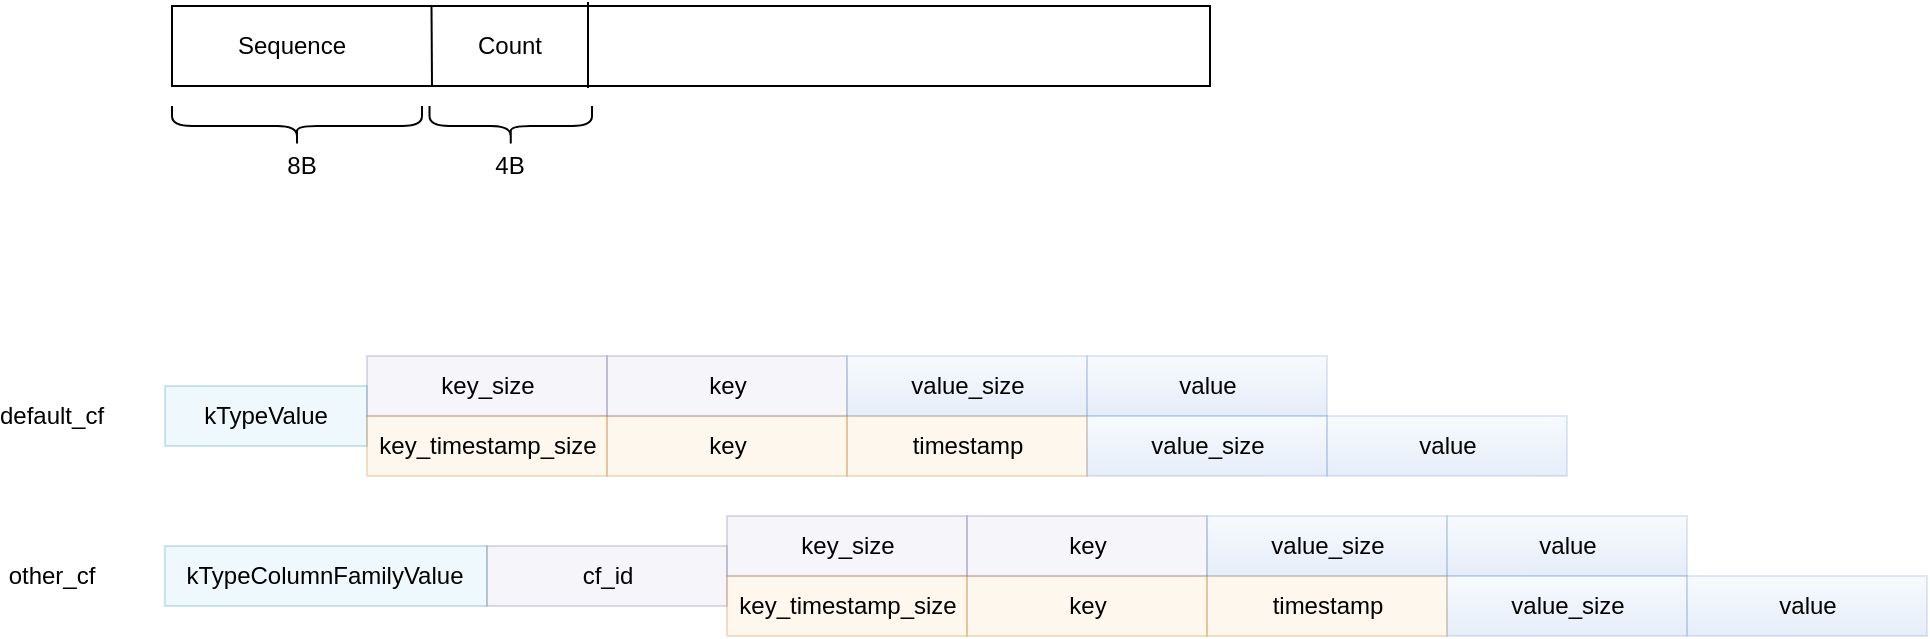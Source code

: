 <mxfile version="14.9.8" type="github">
  <diagram id="gGT2gpRzlUsqtBOC6xT4" name="第 1 页">
    <mxGraphModel dx="1426" dy="794" grid="1" gridSize="10" guides="1" tooltips="1" connect="1" arrows="1" fold="1" page="1" pageScale="1" pageWidth="827" pageHeight="1169" math="0" shadow="0">
      <root>
        <mxCell id="0" />
        <mxCell id="1" parent="0" />
        <mxCell id="RbjBjPuDm6OWkpRvi5eB-1" value="" style="rounded=0;whiteSpace=wrap;html=1;strokeWidth=1;" vertex="1" parent="1">
          <mxGeometry x="120" y="230" width="519" height="40" as="geometry" />
        </mxCell>
        <mxCell id="RbjBjPuDm6OWkpRvi5eB-2" value="" style="endArrow=none;html=1;entryX=0.25;entryY=0;entryDx=0;entryDy=0;" edge="1" parent="1" target="RbjBjPuDm6OWkpRvi5eB-1">
          <mxGeometry width="50" height="50" relative="1" as="geometry">
            <mxPoint x="250" y="270" as="sourcePoint" />
            <mxPoint x="300" y="330" as="targetPoint" />
          </mxGeometry>
        </mxCell>
        <mxCell id="RbjBjPuDm6OWkpRvi5eB-3" value="Sequence" style="text;html=1;strokeColor=none;fillColor=none;align=center;verticalAlign=middle;whiteSpace=wrap;rounded=0;" vertex="1" parent="1">
          <mxGeometry x="160" y="240" width="40" height="20" as="geometry" />
        </mxCell>
        <mxCell id="RbjBjPuDm6OWkpRvi5eB-4" value="" style="shape=curlyBracket;whiteSpace=wrap;html=1;rounded=1;strokeWidth=1;rotation=-90;" vertex="1" parent="1">
          <mxGeometry x="172.5" y="227.5" width="20" height="125" as="geometry" />
        </mxCell>
        <mxCell id="RbjBjPuDm6OWkpRvi5eB-5" value="" style="endArrow=none;html=1;" edge="1" parent="1">
          <mxGeometry width="50" height="50" relative="1" as="geometry">
            <mxPoint x="328" y="271" as="sourcePoint" />
            <mxPoint x="328" y="228" as="targetPoint" />
          </mxGeometry>
        </mxCell>
        <mxCell id="RbjBjPuDm6OWkpRvi5eB-6" value="" style="shape=curlyBracket;whiteSpace=wrap;html=1;rounded=1;strokeWidth=1;rotation=-90;" vertex="1" parent="1">
          <mxGeometry x="279.38" y="249.38" width="20" height="81.25" as="geometry" />
        </mxCell>
        <mxCell id="RbjBjPuDm6OWkpRvi5eB-7" value="Count" style="text;html=1;strokeColor=none;fillColor=none;align=center;verticalAlign=middle;whiteSpace=wrap;rounded=0;" vertex="1" parent="1">
          <mxGeometry x="269.38" y="240" width="40" height="20" as="geometry" />
        </mxCell>
        <mxCell id="RbjBjPuDm6OWkpRvi5eB-8" value="8B" style="text;html=1;strokeColor=none;fillColor=none;align=center;verticalAlign=middle;whiteSpace=wrap;rounded=0;" vertex="1" parent="1">
          <mxGeometry x="165" y="300" width="40" height="20" as="geometry" />
        </mxCell>
        <mxCell id="RbjBjPuDm6OWkpRvi5eB-9" value="4B" style="text;html=1;strokeColor=none;fillColor=none;align=center;verticalAlign=middle;whiteSpace=wrap;rounded=0;" vertex="1" parent="1">
          <mxGeometry x="269" y="300" width="40" height="20" as="geometry" />
        </mxCell>
        <mxCell id="RbjBjPuDm6OWkpRvi5eB-10" value="" style="rounded=0;whiteSpace=wrap;html=1;strokeWidth=1;opacity=20;perimeterSpacing=1;fillColor=#b1ddf0;strokeColor=#10739e;" vertex="1" parent="1">
          <mxGeometry x="116.5" y="420" width="101" height="30" as="geometry" />
        </mxCell>
        <mxCell id="RbjBjPuDm6OWkpRvi5eB-11" value="kTypeValue" style="text;html=1;strokeColor=none;fillColor=none;align=center;verticalAlign=middle;whiteSpace=wrap;rounded=0;opacity=20;" vertex="1" parent="1">
          <mxGeometry x="146.88" y="425" width="40" height="20" as="geometry" />
        </mxCell>
        <mxCell id="RbjBjPuDm6OWkpRvi5eB-12" value="default_cf" style="text;html=1;strokeColor=none;fillColor=none;align=center;verticalAlign=middle;whiteSpace=wrap;rounded=0;opacity=20;" vertex="1" parent="1">
          <mxGeometry x="40" y="425" width="40" height="20" as="geometry" />
        </mxCell>
        <mxCell id="RbjBjPuDm6OWkpRvi5eB-13" value="kTypeColumnFamilyValue" style="rounded=0;whiteSpace=wrap;html=1;strokeWidth=1;opacity=20;perimeterSpacing=1;fillColor=#b1ddf0;strokeColor=#10739e;" vertex="1" parent="1">
          <mxGeometry x="116.38" y="500" width="161.12" height="30" as="geometry" />
        </mxCell>
        <mxCell id="RbjBjPuDm6OWkpRvi5eB-14" value="other_cf" style="text;html=1;strokeColor=none;fillColor=none;align=center;verticalAlign=middle;whiteSpace=wrap;rounded=0;opacity=20;" vertex="1" parent="1">
          <mxGeometry x="40" y="505" width="40" height="20" as="geometry" />
        </mxCell>
        <mxCell id="RbjBjPuDm6OWkpRvi5eB-15" value="cf_id" style="whiteSpace=wrap;html=1;rounded=0;strokeWidth=1;opacity=20;fillColor=#d0cee2;strokeColor=#56517e;" vertex="1" parent="1">
          <mxGeometry x="277.5" y="500" width="120" height="30" as="geometry" />
        </mxCell>
        <mxCell id="RbjBjPuDm6OWkpRvi5eB-17" value="key_size" style="whiteSpace=wrap;html=1;rounded=0;strokeWidth=1;opacity=20;fillColor=#d0cee2;strokeColor=#56517e;" vertex="1" parent="1">
          <mxGeometry x="217.5" y="405" width="120" height="30" as="geometry" />
        </mxCell>
        <mxCell id="RbjBjPuDm6OWkpRvi5eB-21" value="key_timestamp_size" style="whiteSpace=wrap;html=1;rounded=0;strokeWidth=1;opacity=20;fillColor=#fad7ac;strokeColor=#b46504;" vertex="1" parent="1">
          <mxGeometry x="217.5" y="435" width="120" height="30" as="geometry" />
        </mxCell>
        <mxCell id="RbjBjPuDm6OWkpRvi5eB-22" value="key" style="whiteSpace=wrap;html=1;rounded=0;strokeWidth=1;opacity=20;fillColor=#fad7ac;strokeColor=#b46504;" vertex="1" parent="1">
          <mxGeometry x="337.5" y="435" width="120" height="30" as="geometry" />
        </mxCell>
        <mxCell id="RbjBjPuDm6OWkpRvi5eB-23" value="key" style="whiteSpace=wrap;html=1;rounded=0;strokeWidth=1;opacity=20;fillColor=#d0cee2;strokeColor=#56517e;" vertex="1" parent="1">
          <mxGeometry x="337.5" y="405" width="120" height="30" as="geometry" />
        </mxCell>
        <mxCell id="RbjBjPuDm6OWkpRvi5eB-24" value="timestamp" style="whiteSpace=wrap;html=1;rounded=0;strokeWidth=1;opacity=20;fillColor=#fad7ac;strokeColor=#b46504;" vertex="1" parent="1">
          <mxGeometry x="457.5" y="435" width="120" height="30" as="geometry" />
        </mxCell>
        <mxCell id="RbjBjPuDm6OWkpRvi5eB-25" value="value_size" style="whiteSpace=wrap;html=1;rounded=0;strokeWidth=1;opacity=20;fillColor=#dae8fc;strokeColor=#6c8ebf;gradientColor=#7ea6e0;" vertex="1" parent="1">
          <mxGeometry x="457.5" y="405" width="120" height="30" as="geometry" />
        </mxCell>
        <mxCell id="RbjBjPuDm6OWkpRvi5eB-26" value="value" style="whiteSpace=wrap;html=1;rounded=0;strokeWidth=1;opacity=20;fillColor=#dae8fc;strokeColor=#6c8ebf;gradientColor=#7ea6e0;" vertex="1" parent="1">
          <mxGeometry x="577.5" y="405" width="120" height="30" as="geometry" />
        </mxCell>
        <mxCell id="RbjBjPuDm6OWkpRvi5eB-27" value="value_size" style="whiteSpace=wrap;html=1;rounded=0;strokeWidth=1;opacity=20;fillColor=#dae8fc;strokeColor=#6c8ebf;gradientColor=#7ea6e0;" vertex="1" parent="1">
          <mxGeometry x="577.5" y="435" width="120" height="30" as="geometry" />
        </mxCell>
        <mxCell id="RbjBjPuDm6OWkpRvi5eB-28" value="value" style="whiteSpace=wrap;html=1;rounded=0;strokeWidth=1;opacity=20;fillColor=#dae8fc;strokeColor=#6c8ebf;gradientColor=#7ea6e0;" vertex="1" parent="1">
          <mxGeometry x="697.5" y="435" width="120" height="30" as="geometry" />
        </mxCell>
        <mxCell id="RbjBjPuDm6OWkpRvi5eB-29" value="key_size" style="whiteSpace=wrap;html=1;rounded=0;strokeWidth=1;opacity=20;fillColor=#d0cee2;strokeColor=#56517e;" vertex="1" parent="1">
          <mxGeometry x="397.5" y="485" width="120" height="30" as="geometry" />
        </mxCell>
        <mxCell id="RbjBjPuDm6OWkpRvi5eB-30" value="key_timestamp_size" style="whiteSpace=wrap;html=1;rounded=0;strokeWidth=1;opacity=20;fillColor=#fad7ac;strokeColor=#b46504;" vertex="1" parent="1">
          <mxGeometry x="397.5" y="515" width="120" height="30" as="geometry" />
        </mxCell>
        <mxCell id="RbjBjPuDm6OWkpRvi5eB-31" value="key" style="whiteSpace=wrap;html=1;rounded=0;strokeWidth=1;opacity=20;fillColor=#fad7ac;strokeColor=#b46504;" vertex="1" parent="1">
          <mxGeometry x="517.5" y="515" width="120" height="30" as="geometry" />
        </mxCell>
        <mxCell id="RbjBjPuDm6OWkpRvi5eB-32" value="key" style="whiteSpace=wrap;html=1;rounded=0;strokeWidth=1;opacity=20;fillColor=#d0cee2;strokeColor=#56517e;" vertex="1" parent="1">
          <mxGeometry x="517.5" y="485" width="120" height="30" as="geometry" />
        </mxCell>
        <mxCell id="RbjBjPuDm6OWkpRvi5eB-33" value="timestamp" style="whiteSpace=wrap;html=1;rounded=0;strokeWidth=1;opacity=20;fillColor=#fad7ac;strokeColor=#b46504;" vertex="1" parent="1">
          <mxGeometry x="637.5" y="515" width="120" height="30" as="geometry" />
        </mxCell>
        <mxCell id="RbjBjPuDm6OWkpRvi5eB-34" value="value_size" style="whiteSpace=wrap;html=1;rounded=0;strokeWidth=1;opacity=20;fillColor=#dae8fc;strokeColor=#6c8ebf;gradientColor=#7ea6e0;" vertex="1" parent="1">
          <mxGeometry x="637.5" y="485" width="120" height="30" as="geometry" />
        </mxCell>
        <mxCell id="RbjBjPuDm6OWkpRvi5eB-35" value="value" style="whiteSpace=wrap;html=1;rounded=0;strokeWidth=1;opacity=20;fillColor=#dae8fc;strokeColor=#6c8ebf;gradientColor=#7ea6e0;" vertex="1" parent="1">
          <mxGeometry x="757.5" y="485" width="120" height="30" as="geometry" />
        </mxCell>
        <mxCell id="RbjBjPuDm6OWkpRvi5eB-36" value="value_size" style="whiteSpace=wrap;html=1;rounded=0;strokeWidth=1;opacity=20;fillColor=#dae8fc;strokeColor=#6c8ebf;gradientColor=#7ea6e0;" vertex="1" parent="1">
          <mxGeometry x="757.5" y="515" width="120" height="30" as="geometry" />
        </mxCell>
        <mxCell id="RbjBjPuDm6OWkpRvi5eB-37" value="value" style="whiteSpace=wrap;html=1;rounded=0;strokeWidth=1;opacity=20;fillColor=#dae8fc;strokeColor=#6c8ebf;gradientColor=#7ea6e0;" vertex="1" parent="1">
          <mxGeometry x="877.5" y="515" width="120" height="30" as="geometry" />
        </mxCell>
      </root>
    </mxGraphModel>
  </diagram>
</mxfile>
